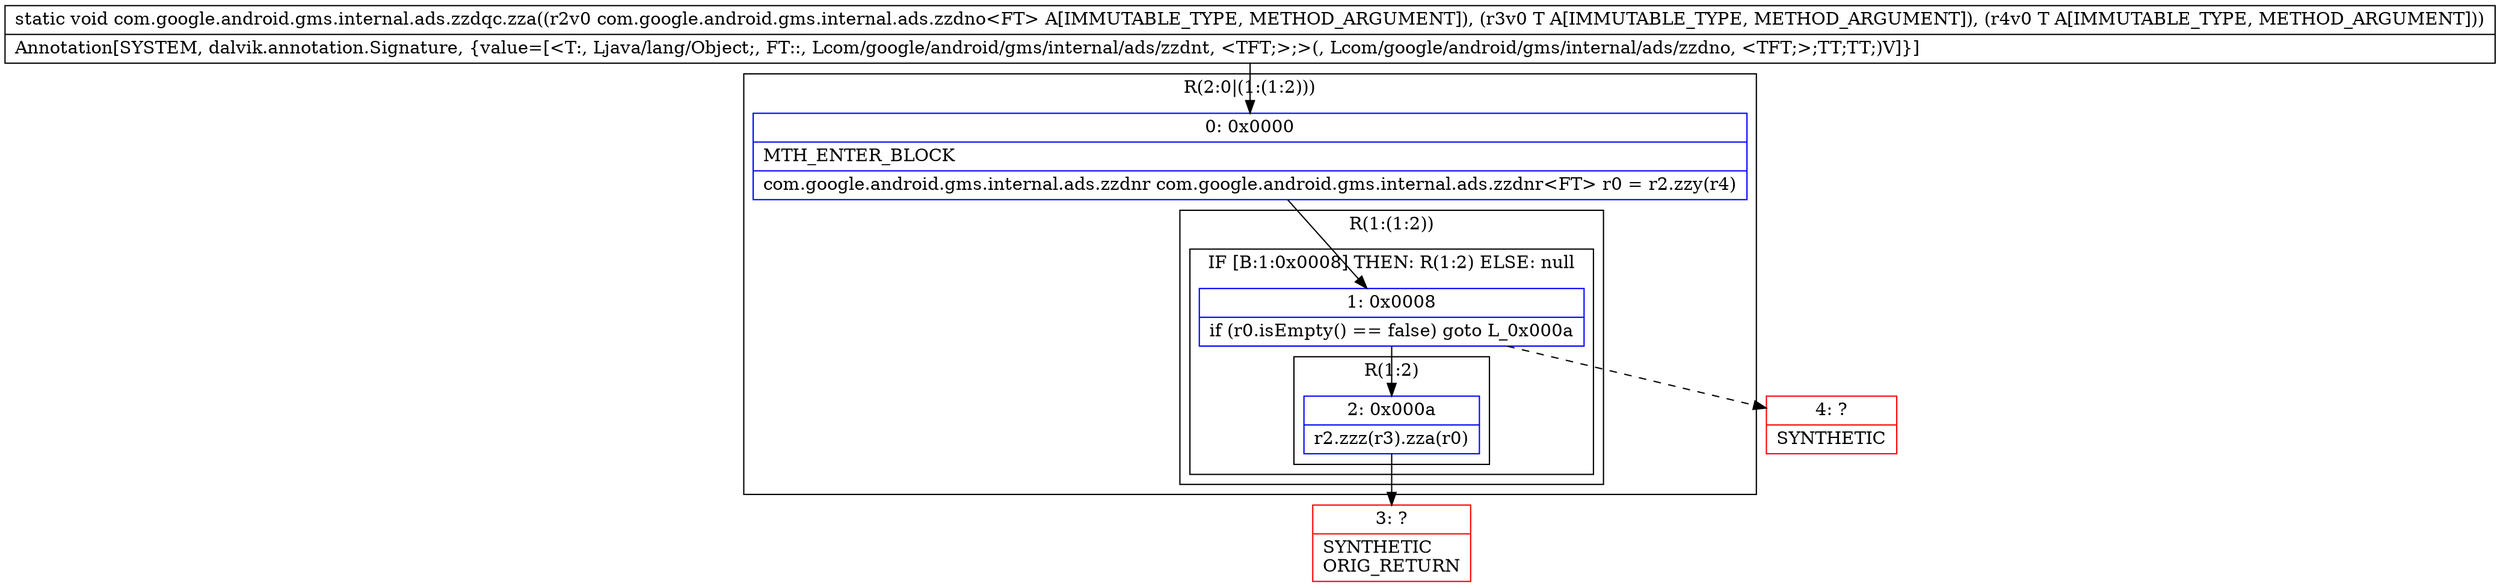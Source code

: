 digraph "CFG forcom.google.android.gms.internal.ads.zzdqc.zza(Lcom\/google\/android\/gms\/internal\/ads\/zzdno;Ljava\/lang\/Object;Ljava\/lang\/Object;)V" {
subgraph cluster_Region_1133947331 {
label = "R(2:0|(1:(1:2)))";
node [shape=record,color=blue];
Node_0 [shape=record,label="{0\:\ 0x0000|MTH_ENTER_BLOCK\l|com.google.android.gms.internal.ads.zzdnr com.google.android.gms.internal.ads.zzdnr\<FT\> r0 = r2.zzy(r4)\l}"];
subgraph cluster_Region_413222341 {
label = "R(1:(1:2))";
node [shape=record,color=blue];
subgraph cluster_IfRegion_1918448613 {
label = "IF [B:1:0x0008] THEN: R(1:2) ELSE: null";
node [shape=record,color=blue];
Node_1 [shape=record,label="{1\:\ 0x0008|if (r0.isEmpty() == false) goto L_0x000a\l}"];
subgraph cluster_Region_942155771 {
label = "R(1:2)";
node [shape=record,color=blue];
Node_2 [shape=record,label="{2\:\ 0x000a|r2.zzz(r3).zza(r0)\l}"];
}
}
}
}
Node_3 [shape=record,color=red,label="{3\:\ ?|SYNTHETIC\lORIG_RETURN\l}"];
Node_4 [shape=record,color=red,label="{4\:\ ?|SYNTHETIC\l}"];
MethodNode[shape=record,label="{static void com.google.android.gms.internal.ads.zzdqc.zza((r2v0 com.google.android.gms.internal.ads.zzdno\<FT\> A[IMMUTABLE_TYPE, METHOD_ARGUMENT]), (r3v0 T A[IMMUTABLE_TYPE, METHOD_ARGUMENT]), (r4v0 T A[IMMUTABLE_TYPE, METHOD_ARGUMENT]))  | Annotation[SYSTEM, dalvik.annotation.Signature, \{value=[\<T:, Ljava\/lang\/Object;, FT::, Lcom\/google\/android\/gms\/internal\/ads\/zzdnt, \<TFT;\>;\>(, Lcom\/google\/android\/gms\/internal\/ads\/zzdno, \<TFT;\>;TT;TT;)V]\}]\l}"];
MethodNode -> Node_0;
Node_0 -> Node_1;
Node_1 -> Node_2;
Node_1 -> Node_4[style=dashed];
Node_2 -> Node_3;
}

